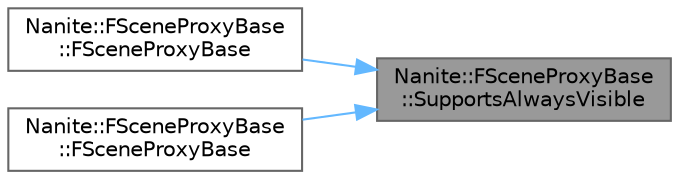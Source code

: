 digraph "Nanite::FSceneProxyBase::SupportsAlwaysVisible"
{
 // INTERACTIVE_SVG=YES
 // LATEX_PDF_SIZE
  bgcolor="transparent";
  edge [fontname=Helvetica,fontsize=10,labelfontname=Helvetica,labelfontsize=10];
  node [fontname=Helvetica,fontsize=10,shape=box,height=0.2,width=0.4];
  rankdir="RL";
  Node1 [id="Node000001",label="Nanite::FSceneProxyBase\l::SupportsAlwaysVisible",height=0.2,width=0.4,color="gray40", fillcolor="grey60", style="filled", fontcolor="black",tooltip=" "];
  Node1 -> Node2 [id="edge1_Node000001_Node000002",dir="back",color="steelblue1",style="solid",tooltip=" "];
  Node2 [id="Node000002",label="Nanite::FSceneProxyBase\l::FSceneProxyBase",height=0.2,width=0.4,color="grey40", fillcolor="white", style="filled",URL="$dd/d53/classNanite_1_1FSceneProxyBase.html#ab57d42e0526bec08d6c37c60b6e29184",tooltip=" "];
  Node1 -> Node3 [id="edge2_Node000001_Node000003",dir="back",color="steelblue1",style="solid",tooltip=" "];
  Node3 [id="Node000003",label="Nanite::FSceneProxyBase\l::FSceneProxyBase",height=0.2,width=0.4,color="grey40", fillcolor="white", style="filled",URL="$dd/d53/classNanite_1_1FSceneProxyBase.html#aacc4de4994f7a23072132782d99cc3b2",tooltip=" "];
}
